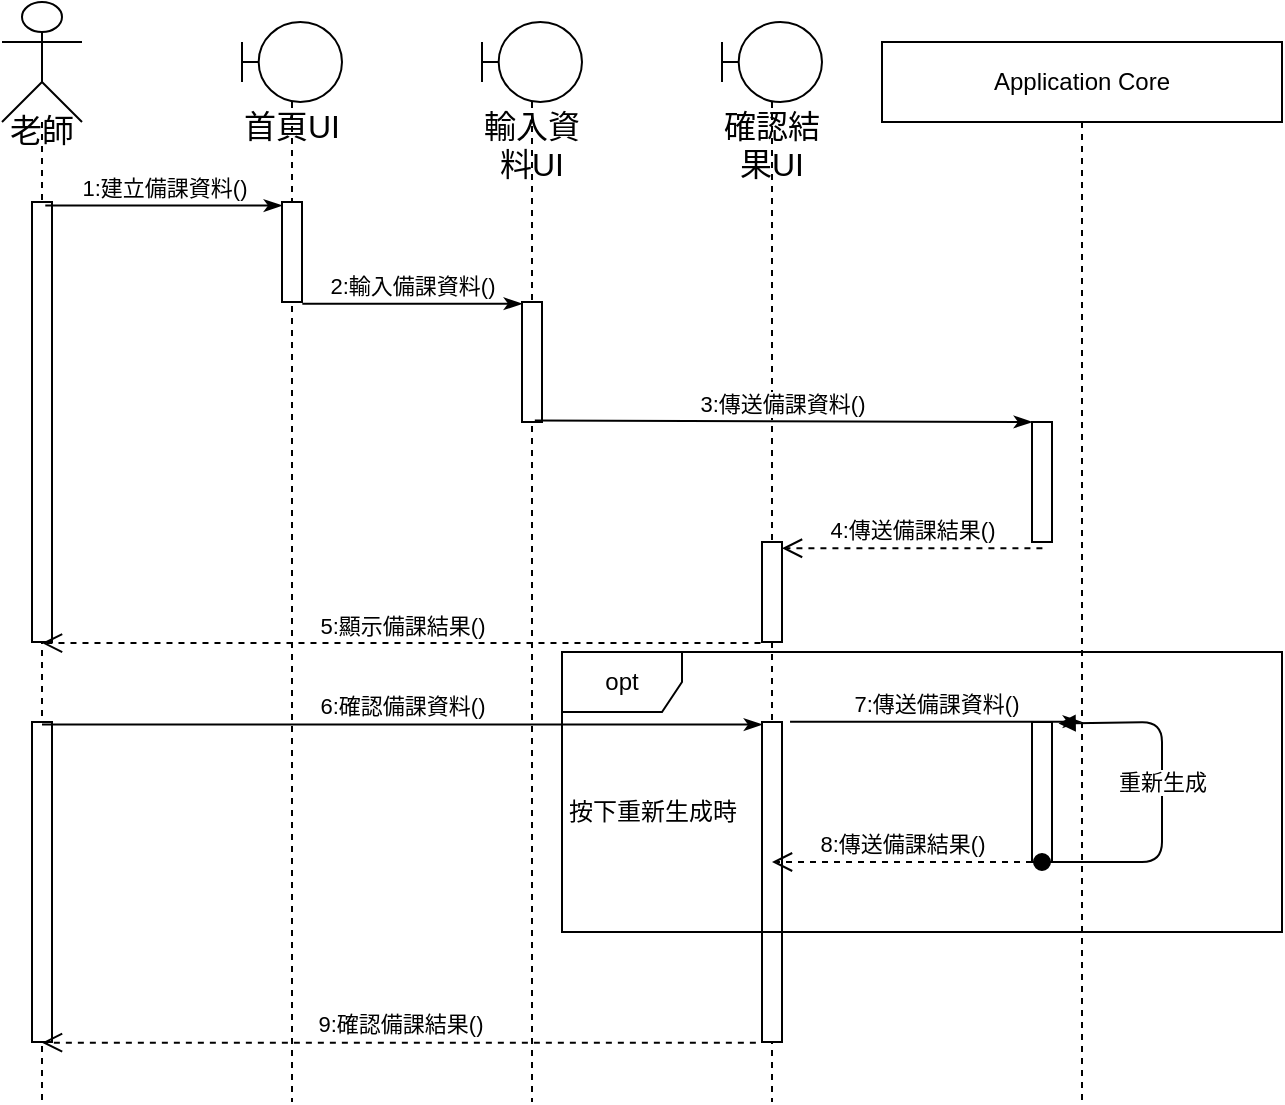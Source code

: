 <mxfile>
    <diagram name="第 1 页" id="_kCn5gWWrIlWfqqUU_DX">
        <mxGraphModel dx="1090" dy="654" grid="1" gridSize="10" guides="1" tooltips="1" connect="1" arrows="1" fold="1" page="1" pageScale="1" pageWidth="1100" pageHeight="1700" math="0" shadow="0">
            <root>
                <mxCell id="0"/>
                <mxCell id="1" parent="0"/>
                <mxCell id="3" value="&lt;p&gt;&lt;font style=&quot;font-size: 16px;&quot;&gt;老師&lt;/font&gt;&lt;/p&gt;" style="shape=umlLifeline;participant=umlActor;perimeter=lifelinePerimeter;whiteSpace=wrap;html=1;container=1;collapsible=0;recursiveResize=0;verticalAlign=top;spacingTop=36;outlineConnect=0;size=60;align=center;" parent="1" vertex="1">
                    <mxGeometry x="130" y="90" width="40" height="550" as="geometry"/>
                </mxCell>
                <mxCell id="52" value="" style="html=1;points=[];perimeter=orthogonalPerimeter;" parent="3" vertex="1">
                    <mxGeometry x="15" y="100" width="10" height="220" as="geometry"/>
                </mxCell>
                <mxCell id="53" value="" style="html=1;points=[];perimeter=orthogonalPerimeter;" parent="3" vertex="1">
                    <mxGeometry x="15" y="360" width="10" height="160" as="geometry"/>
                </mxCell>
                <mxCell id="5" value="首頁UI" style="shape=umlLifeline;participant=umlBoundary;perimeter=lifelinePerimeter;whiteSpace=wrap;html=1;container=1;collapsible=0;recursiveResize=0;verticalAlign=top;spacingTop=36;outlineConnect=0;fontSize=16;" parent="1" vertex="1">
                    <mxGeometry x="250" y="100" width="50" height="540" as="geometry"/>
                </mxCell>
                <mxCell id="16" value="" style="html=1;points=[];perimeter=orthogonalPerimeter;" parent="5" vertex="1">
                    <mxGeometry x="20" y="90" width="10" height="50" as="geometry"/>
                </mxCell>
                <mxCell id="6" value="輸入資料UI" style="shape=umlLifeline;participant=umlBoundary;perimeter=lifelinePerimeter;whiteSpace=wrap;html=1;container=1;collapsible=0;recursiveResize=0;verticalAlign=top;spacingTop=36;outlineConnect=0;fontSize=16;" parent="1" vertex="1">
                    <mxGeometry x="370" y="100" width="50" height="540" as="geometry"/>
                </mxCell>
                <mxCell id="18" value="" style="html=1;points=[];perimeter=orthogonalPerimeter;" parent="6" vertex="1">
                    <mxGeometry x="20" y="140" width="10" height="60" as="geometry"/>
                </mxCell>
                <mxCell id="7" value="確認結果UI" style="shape=umlLifeline;participant=umlBoundary;perimeter=lifelinePerimeter;whiteSpace=wrap;html=1;container=1;collapsible=0;recursiveResize=0;verticalAlign=top;spacingTop=36;outlineConnect=0;fontSize=16;" parent="1" vertex="1">
                    <mxGeometry x="490" y="100" width="50" height="540" as="geometry"/>
                </mxCell>
                <mxCell id="26" value="" style="html=1;points=[];perimeter=orthogonalPerimeter;" parent="7" vertex="1">
                    <mxGeometry x="20" y="260" width="10" height="50" as="geometry"/>
                </mxCell>
                <mxCell id="37" value="" style="html=1;points=[];perimeter=orthogonalPerimeter;" parent="7" vertex="1">
                    <mxGeometry x="20" y="350" width="10" height="160" as="geometry"/>
                </mxCell>
                <mxCell id="8" value="Application Core" style="shape=umlLifeline;perimeter=lifelinePerimeter;whiteSpace=wrap;html=1;container=1;collapsible=0;recursiveResize=0;outlineConnect=0;" parent="1" vertex="1">
                    <mxGeometry x="570" y="110" width="200" height="530" as="geometry"/>
                </mxCell>
                <mxCell id="22" value="" style="html=1;points=[];perimeter=orthogonalPerimeter;" parent="8" vertex="1">
                    <mxGeometry x="75" y="190" width="10" height="60" as="geometry"/>
                </mxCell>
                <mxCell id="46" value="" style="html=1;points=[];perimeter=orthogonalPerimeter;" parent="8" vertex="1">
                    <mxGeometry x="75" y="340" width="10" height="70" as="geometry"/>
                </mxCell>
                <mxCell id="48" value="8:傳送備課結果()" style="html=1;verticalAlign=bottom;endArrow=open;dashed=1;endSize=8;" parent="8" target="7" edge="1">
                    <mxGeometry x="-0.002" relative="1" as="geometry">
                        <mxPoint x="75" y="410" as="sourcePoint"/>
                        <mxPoint x="-15" y="410" as="targetPoint"/>
                        <mxPoint as="offset"/>
                    </mxGeometry>
                </mxCell>
                <mxCell id="55" value="重新生成" style="html=1;verticalAlign=bottom;startArrow=oval;startFill=1;endArrow=block;startSize=8;entryX=1.33;entryY=0.01;entryDx=0;entryDy=0;entryPerimeter=0;" edge="1" parent="8" target="46">
                    <mxGeometry width="60" relative="1" as="geometry">
                        <mxPoint x="80" y="410" as="sourcePoint"/>
                        <mxPoint x="200" y="340" as="targetPoint"/>
                        <Array as="points">
                            <mxPoint x="140" y="410"/>
                            <mxPoint x="140" y="340"/>
                        </Array>
                    </mxGeometry>
                </mxCell>
                <mxCell id="43" value="opt" style="shape=umlFrame;whiteSpace=wrap;html=1;" parent="8" vertex="1">
                    <mxGeometry x="-160" y="305" width="360" height="140" as="geometry"/>
                </mxCell>
                <mxCell id="15" value="1:建立備課資料()" style="html=1;verticalAlign=bottom;endArrow=classicThin;endFill=1;exitX=0.664;exitY=0.008;exitDx=0;exitDy=0;exitPerimeter=0;" parent="1" source="52" target="16" edge="1">
                    <mxGeometry x="-0.004" width="80" relative="1" as="geometry">
                        <mxPoint x="180" y="190" as="sourcePoint"/>
                        <mxPoint x="250" y="190" as="targetPoint"/>
                        <mxPoint as="offset"/>
                    </mxGeometry>
                </mxCell>
                <mxCell id="17" value="2:輸入備課資料()" style="html=1;verticalAlign=bottom;endArrow=classicThin;endFill=1;exitX=1.016;exitY=1.017;exitDx=0;exitDy=0;exitPerimeter=0;" parent="1" source="16" target="18" edge="1">
                    <mxGeometry x="-0.004" width="80" relative="1" as="geometry">
                        <mxPoint x="300" y="260" as="sourcePoint"/>
                        <mxPoint x="360" y="260" as="targetPoint"/>
                        <mxPoint as="offset"/>
                    </mxGeometry>
                </mxCell>
                <mxCell id="21" value="3:傳送備課資料()" style="html=1;verticalAlign=bottom;endArrow=classicThin;endFill=1;exitX=0.64;exitY=0.988;exitDx=0;exitDy=0;exitPerimeter=0;" parent="1" source="18" target="22" edge="1">
                    <mxGeometry x="-0.004" width="80" relative="1" as="geometry">
                        <mxPoint x="430.16" y="300" as="sourcePoint"/>
                        <mxPoint x="540" y="300" as="targetPoint"/>
                        <mxPoint as="offset"/>
                    </mxGeometry>
                </mxCell>
                <mxCell id="24" value="4:傳送備課結果()" style="html=1;verticalAlign=bottom;endArrow=open;dashed=1;endSize=8;exitX=0.521;exitY=1.052;exitDx=0;exitDy=0;exitPerimeter=0;" parent="1" source="22" target="26" edge="1">
                    <mxGeometry x="-0.002" relative="1" as="geometry">
                        <mxPoint x="620" y="360" as="sourcePoint"/>
                        <mxPoint x="550" y="363" as="targetPoint"/>
                        <mxPoint as="offset"/>
                    </mxGeometry>
                </mxCell>
                <mxCell id="36" value="5:顯示備課結果()" style="html=1;verticalAlign=bottom;endArrow=open;dashed=1;endSize=8;exitX=-0.076;exitY=1.011;exitDx=0;exitDy=0;exitPerimeter=0;" parent="1" source="26" target="3" edge="1">
                    <mxGeometry x="-0.002" relative="1" as="geometry">
                        <mxPoint x="480.21" y="410" as="sourcePoint"/>
                        <mxPoint x="180" y="411" as="targetPoint"/>
                        <mxPoint as="offset"/>
                    </mxGeometry>
                </mxCell>
                <mxCell id="38" value="6:確認備課資料()" style="html=1;verticalAlign=bottom;endArrow=classicThin;endFill=1;entryX=0.003;entryY=0.008;entryDx=0;entryDy=0;entryPerimeter=0;" parent="1" source="3" target="37" edge="1">
                    <mxGeometry x="-0.004" width="80" relative="1" as="geometry">
                        <mxPoint x="180" y="451" as="sourcePoint"/>
                        <mxPoint x="379.84" y="450" as="targetPoint"/>
                        <mxPoint as="offset"/>
                    </mxGeometry>
                </mxCell>
                <mxCell id="50" value="9:確認備課結果()" style="html=1;verticalAlign=bottom;endArrow=open;dashed=1;endSize=8;exitX=-0.307;exitY=1.002;exitDx=0;exitDy=0;exitPerimeter=0;" parent="1" source="37" target="3" edge="1">
                    <mxGeometry x="-0.002" relative="1" as="geometry">
                        <mxPoint x="460.11" y="610.0" as="sourcePoint"/>
                        <mxPoint x="180" y="610" as="targetPoint"/>
                        <mxPoint as="offset"/>
                    </mxGeometry>
                </mxCell>
                <mxCell id="47" value="7:傳送備課資料()" style="html=1;verticalAlign=bottom;endArrow=classicThin;endFill=1;exitX=1.402;exitY=-0.001;exitDx=0;exitDy=0;exitPerimeter=0;" parent="1" source="37" target="8" edge="1">
                    <mxGeometry x="-0.004" width="80" relative="1" as="geometry">
                        <mxPoint x="540" y="450" as="sourcePoint"/>
                        <mxPoint x="620" y="450" as="targetPoint"/>
                        <mxPoint as="offset"/>
                    </mxGeometry>
                </mxCell>
                <mxCell id="57" value="按下重新生成時" style="text;html=1;align=center;verticalAlign=middle;resizable=0;points=[];autosize=1;strokeColor=none;fillColor=none;" vertex="1" parent="1">
                    <mxGeometry x="400" y="480" width="110" height="30" as="geometry"/>
                </mxCell>
            </root>
        </mxGraphModel>
    </diagram>
</mxfile>